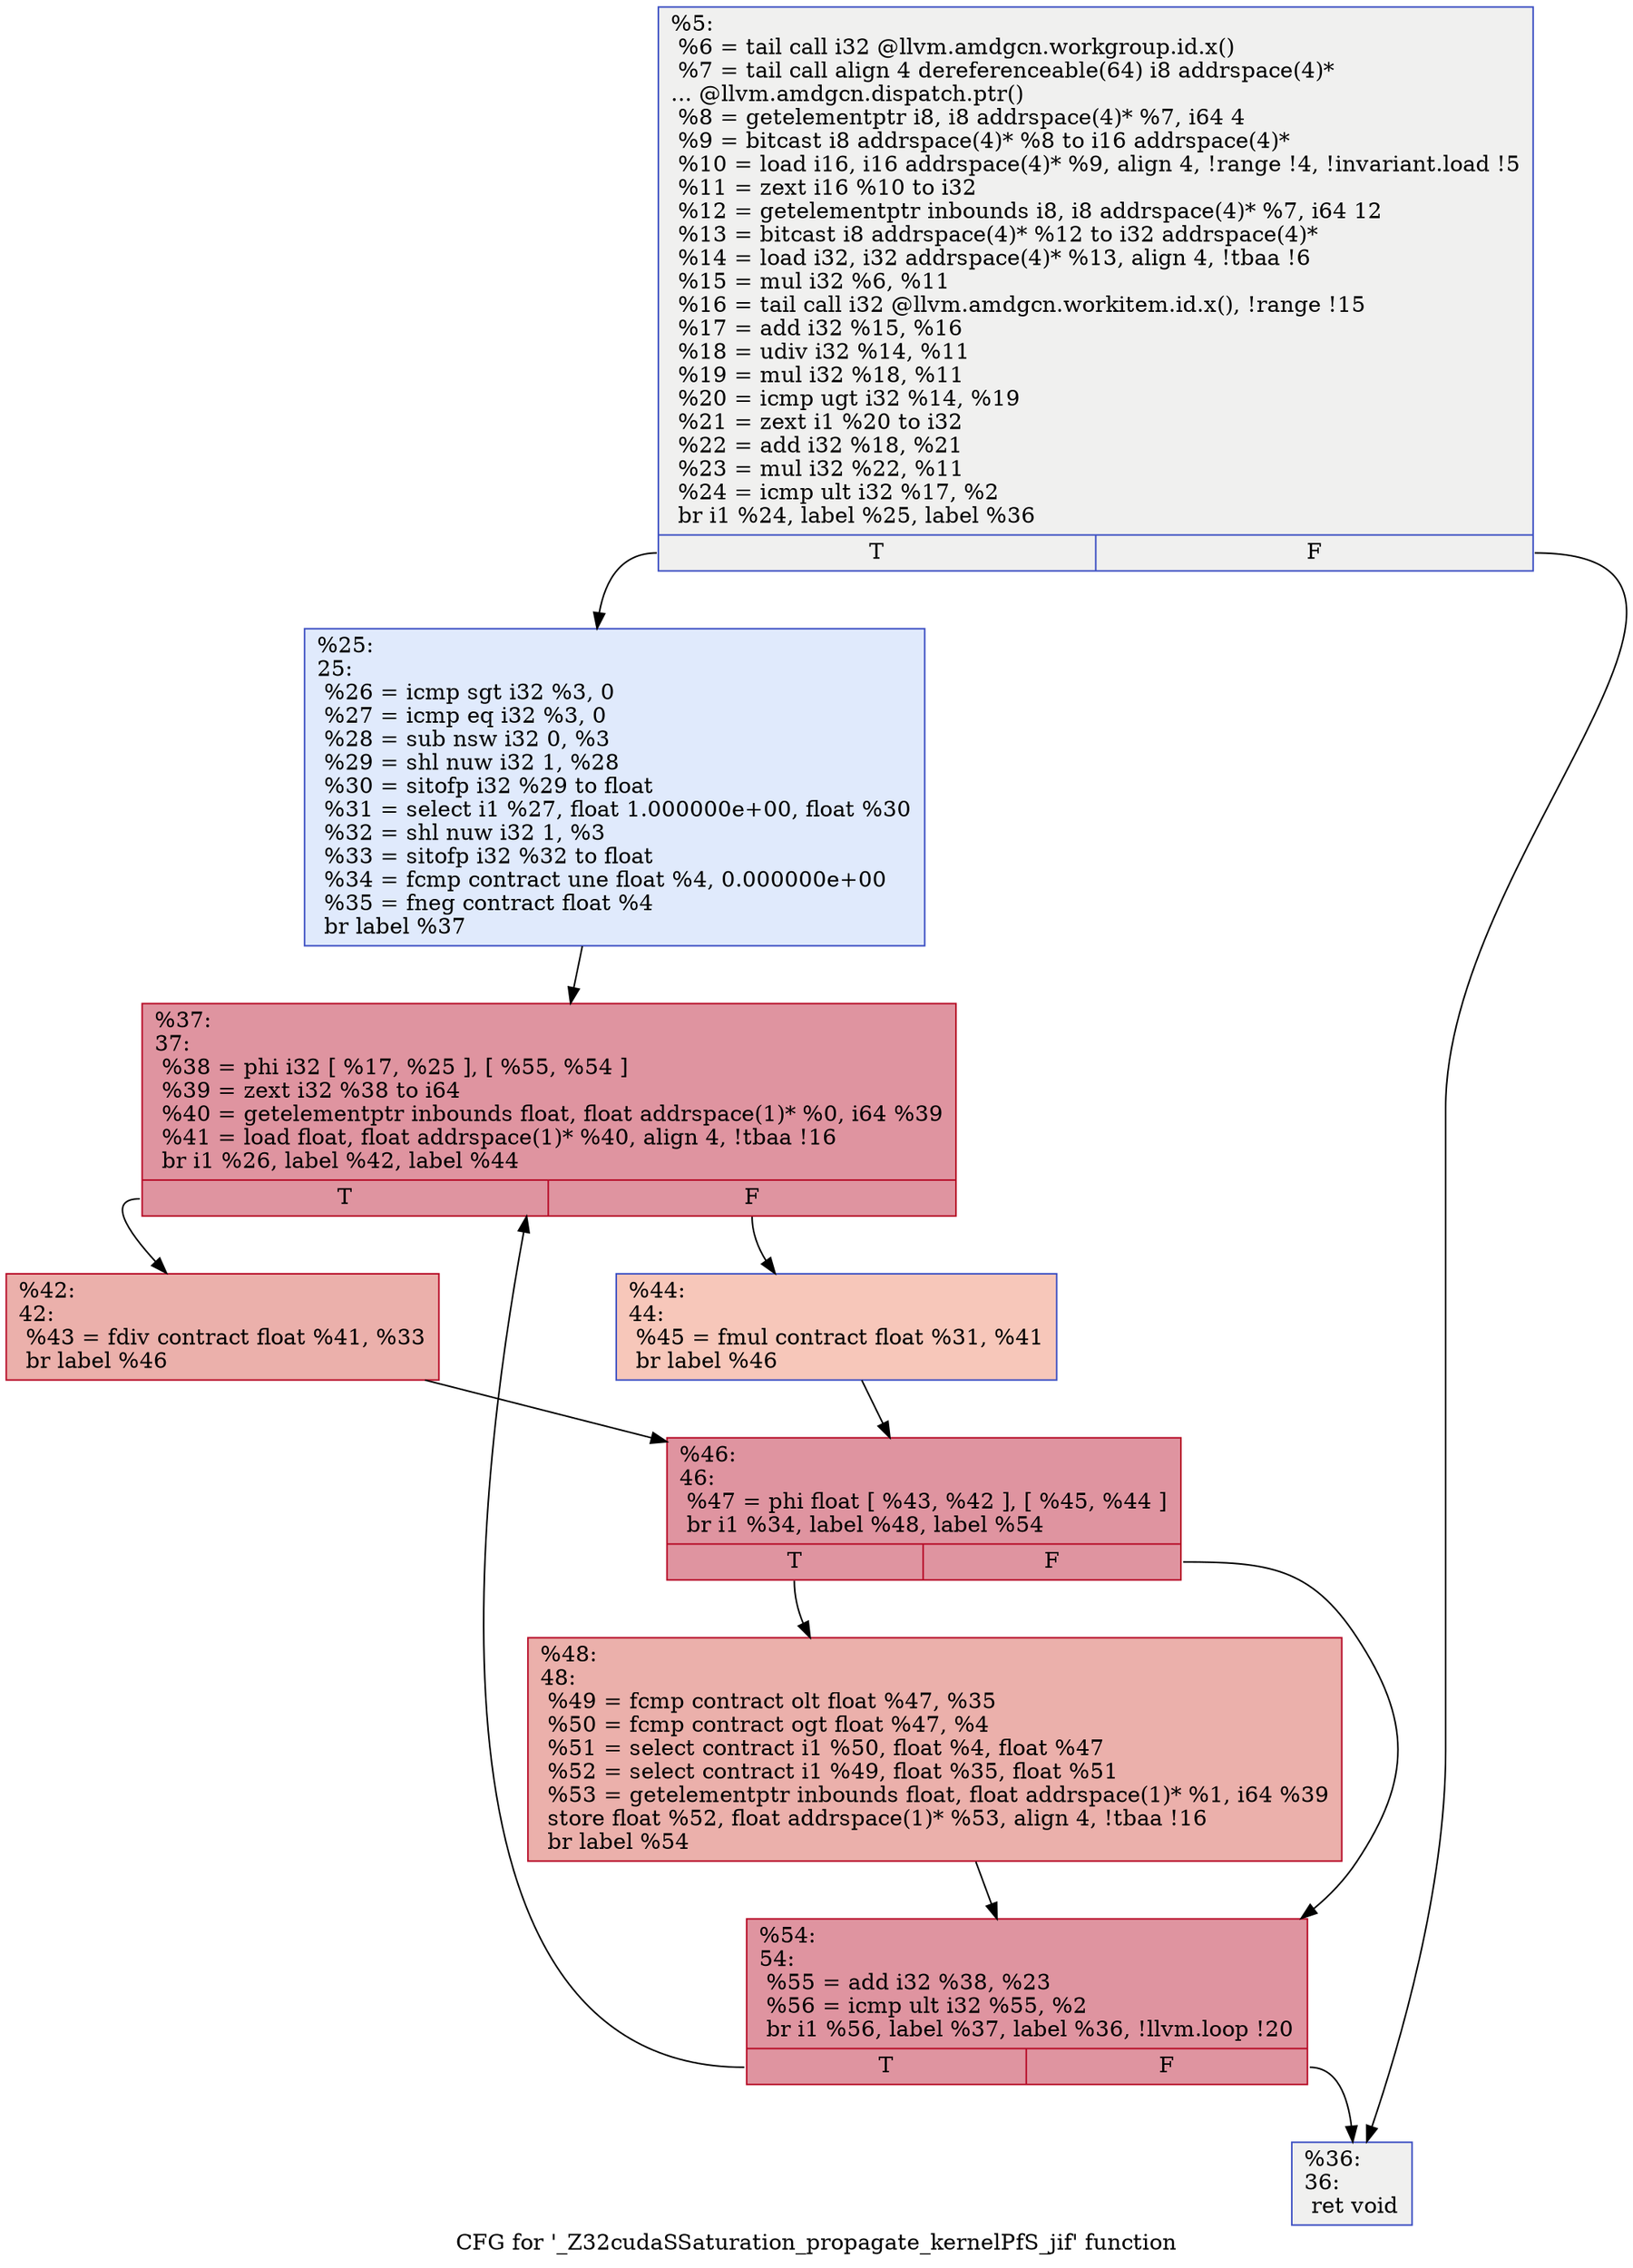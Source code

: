 digraph "CFG for '_Z32cudaSSaturation_propagate_kernelPfS_jif' function" {
	label="CFG for '_Z32cudaSSaturation_propagate_kernelPfS_jif' function";

	Node0x581f930 [shape=record,color="#3d50c3ff", style=filled, fillcolor="#dedcdb70",label="{%5:\l  %6 = tail call i32 @llvm.amdgcn.workgroup.id.x()\l  %7 = tail call align 4 dereferenceable(64) i8 addrspace(4)*\l... @llvm.amdgcn.dispatch.ptr()\l  %8 = getelementptr i8, i8 addrspace(4)* %7, i64 4\l  %9 = bitcast i8 addrspace(4)* %8 to i16 addrspace(4)*\l  %10 = load i16, i16 addrspace(4)* %9, align 4, !range !4, !invariant.load !5\l  %11 = zext i16 %10 to i32\l  %12 = getelementptr inbounds i8, i8 addrspace(4)* %7, i64 12\l  %13 = bitcast i8 addrspace(4)* %12 to i32 addrspace(4)*\l  %14 = load i32, i32 addrspace(4)* %13, align 4, !tbaa !6\l  %15 = mul i32 %6, %11\l  %16 = tail call i32 @llvm.amdgcn.workitem.id.x(), !range !15\l  %17 = add i32 %15, %16\l  %18 = udiv i32 %14, %11\l  %19 = mul i32 %18, %11\l  %20 = icmp ugt i32 %14, %19\l  %21 = zext i1 %20 to i32\l  %22 = add i32 %18, %21\l  %23 = mul i32 %22, %11\l  %24 = icmp ult i32 %17, %2\l  br i1 %24, label %25, label %36\l|{<s0>T|<s1>F}}"];
	Node0x581f930:s0 -> Node0x5821ee0;
	Node0x581f930:s1 -> Node0x5821f70;
	Node0x5821ee0 [shape=record,color="#3d50c3ff", style=filled, fillcolor="#b9d0f970",label="{%25:\l25:                                               \l  %26 = icmp sgt i32 %3, 0\l  %27 = icmp eq i32 %3, 0\l  %28 = sub nsw i32 0, %3\l  %29 = shl nuw i32 1, %28\l  %30 = sitofp i32 %29 to float\l  %31 = select i1 %27, float 1.000000e+00, float %30\l  %32 = shl nuw i32 1, %3\l  %33 = sitofp i32 %32 to float\l  %34 = fcmp contract une float %4, 0.000000e+00\l  %35 = fneg contract float %4\l  br label %37\l}"];
	Node0x5821ee0 -> Node0x5821ab0;
	Node0x5821f70 [shape=record,color="#3d50c3ff", style=filled, fillcolor="#dedcdb70",label="{%36:\l36:                                               \l  ret void\l}"];
	Node0x5821ab0 [shape=record,color="#b70d28ff", style=filled, fillcolor="#b70d2870",label="{%37:\l37:                                               \l  %38 = phi i32 [ %17, %25 ], [ %55, %54 ]\l  %39 = zext i32 %38 to i64\l  %40 = getelementptr inbounds float, float addrspace(1)* %0, i64 %39\l  %41 = load float, float addrspace(1)* %40, align 4, !tbaa !16\l  br i1 %26, label %42, label %44\l|{<s0>T|<s1>F}}"];
	Node0x5821ab0:s0 -> Node0x5823710;
	Node0x5821ab0:s1 -> Node0x58237a0;
	Node0x5823710 [shape=record,color="#b70d28ff", style=filled, fillcolor="#d24b4070",label="{%42:\l42:                                               \l  %43 = fdiv contract float %41, %33\l  br label %46\l}"];
	Node0x5823710 -> Node0x5823970;
	Node0x58237a0 [shape=record,color="#3d50c3ff", style=filled, fillcolor="#ec7f6370",label="{%44:\l44:                                               \l  %45 = fmul contract float %31, %41\l  br label %46\l}"];
	Node0x58237a0 -> Node0x5823970;
	Node0x5823970 [shape=record,color="#b70d28ff", style=filled, fillcolor="#b70d2870",label="{%46:\l46:                                               \l  %47 = phi float [ %43, %42 ], [ %45, %44 ]\l  br i1 %34, label %48, label %54\l|{<s0>T|<s1>F}}"];
	Node0x5823970:s0 -> Node0x5823be0;
	Node0x5823970:s1 -> Node0x5823320;
	Node0x5823be0 [shape=record,color="#b70d28ff", style=filled, fillcolor="#d24b4070",label="{%48:\l48:                                               \l  %49 = fcmp contract olt float %47, %35\l  %50 = fcmp contract ogt float %47, %4\l  %51 = select contract i1 %50, float %4, float %47\l  %52 = select contract i1 %49, float %35, float %51\l  %53 = getelementptr inbounds float, float addrspace(1)* %1, i64 %39\l  store float %52, float addrspace(1)* %53, align 4, !tbaa !16\l  br label %54\l}"];
	Node0x5823be0 -> Node0x5823320;
	Node0x5823320 [shape=record,color="#b70d28ff", style=filled, fillcolor="#b70d2870",label="{%54:\l54:                                               \l  %55 = add i32 %38, %23\l  %56 = icmp ult i32 %55, %2\l  br i1 %56, label %37, label %36, !llvm.loop !20\l|{<s0>T|<s1>F}}"];
	Node0x5823320:s0 -> Node0x5821ab0;
	Node0x5823320:s1 -> Node0x5821f70;
}
